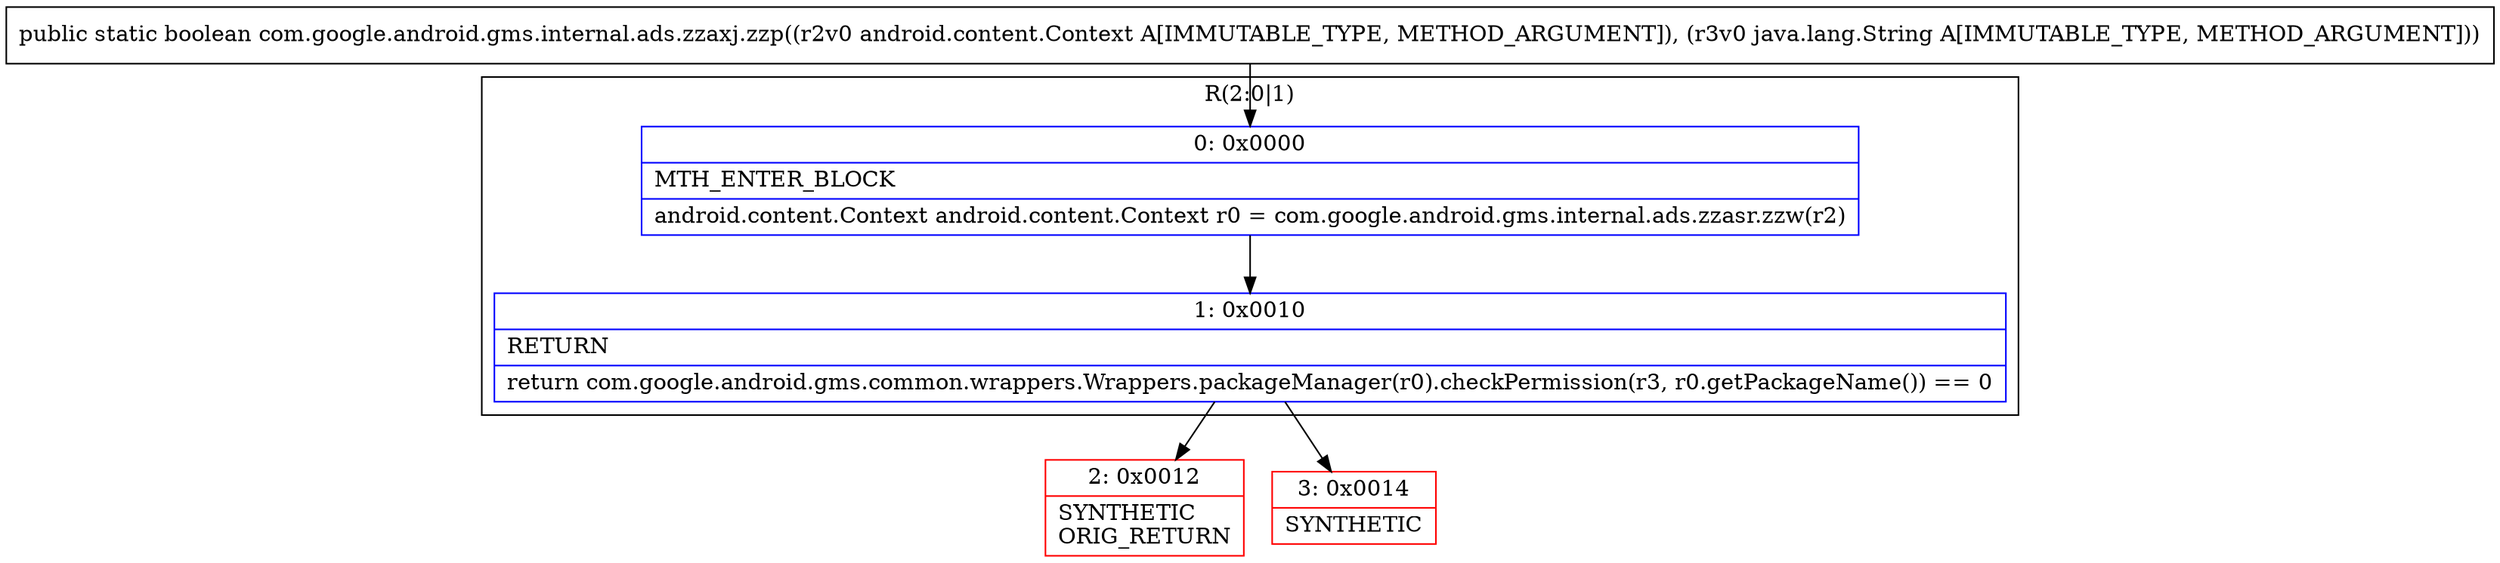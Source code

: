 digraph "CFG forcom.google.android.gms.internal.ads.zzaxj.zzp(Landroid\/content\/Context;Ljava\/lang\/String;)Z" {
subgraph cluster_Region_443433825 {
label = "R(2:0|1)";
node [shape=record,color=blue];
Node_0 [shape=record,label="{0\:\ 0x0000|MTH_ENTER_BLOCK\l|android.content.Context android.content.Context r0 = com.google.android.gms.internal.ads.zzasr.zzw(r2)\l}"];
Node_1 [shape=record,label="{1\:\ 0x0010|RETURN\l|return com.google.android.gms.common.wrappers.Wrappers.packageManager(r0).checkPermission(r3, r0.getPackageName()) == 0\l}"];
}
Node_2 [shape=record,color=red,label="{2\:\ 0x0012|SYNTHETIC\lORIG_RETURN\l}"];
Node_3 [shape=record,color=red,label="{3\:\ 0x0014|SYNTHETIC\l}"];
MethodNode[shape=record,label="{public static boolean com.google.android.gms.internal.ads.zzaxj.zzp((r2v0 android.content.Context A[IMMUTABLE_TYPE, METHOD_ARGUMENT]), (r3v0 java.lang.String A[IMMUTABLE_TYPE, METHOD_ARGUMENT])) }"];
MethodNode -> Node_0;
Node_0 -> Node_1;
Node_1 -> Node_2;
Node_1 -> Node_3;
}

